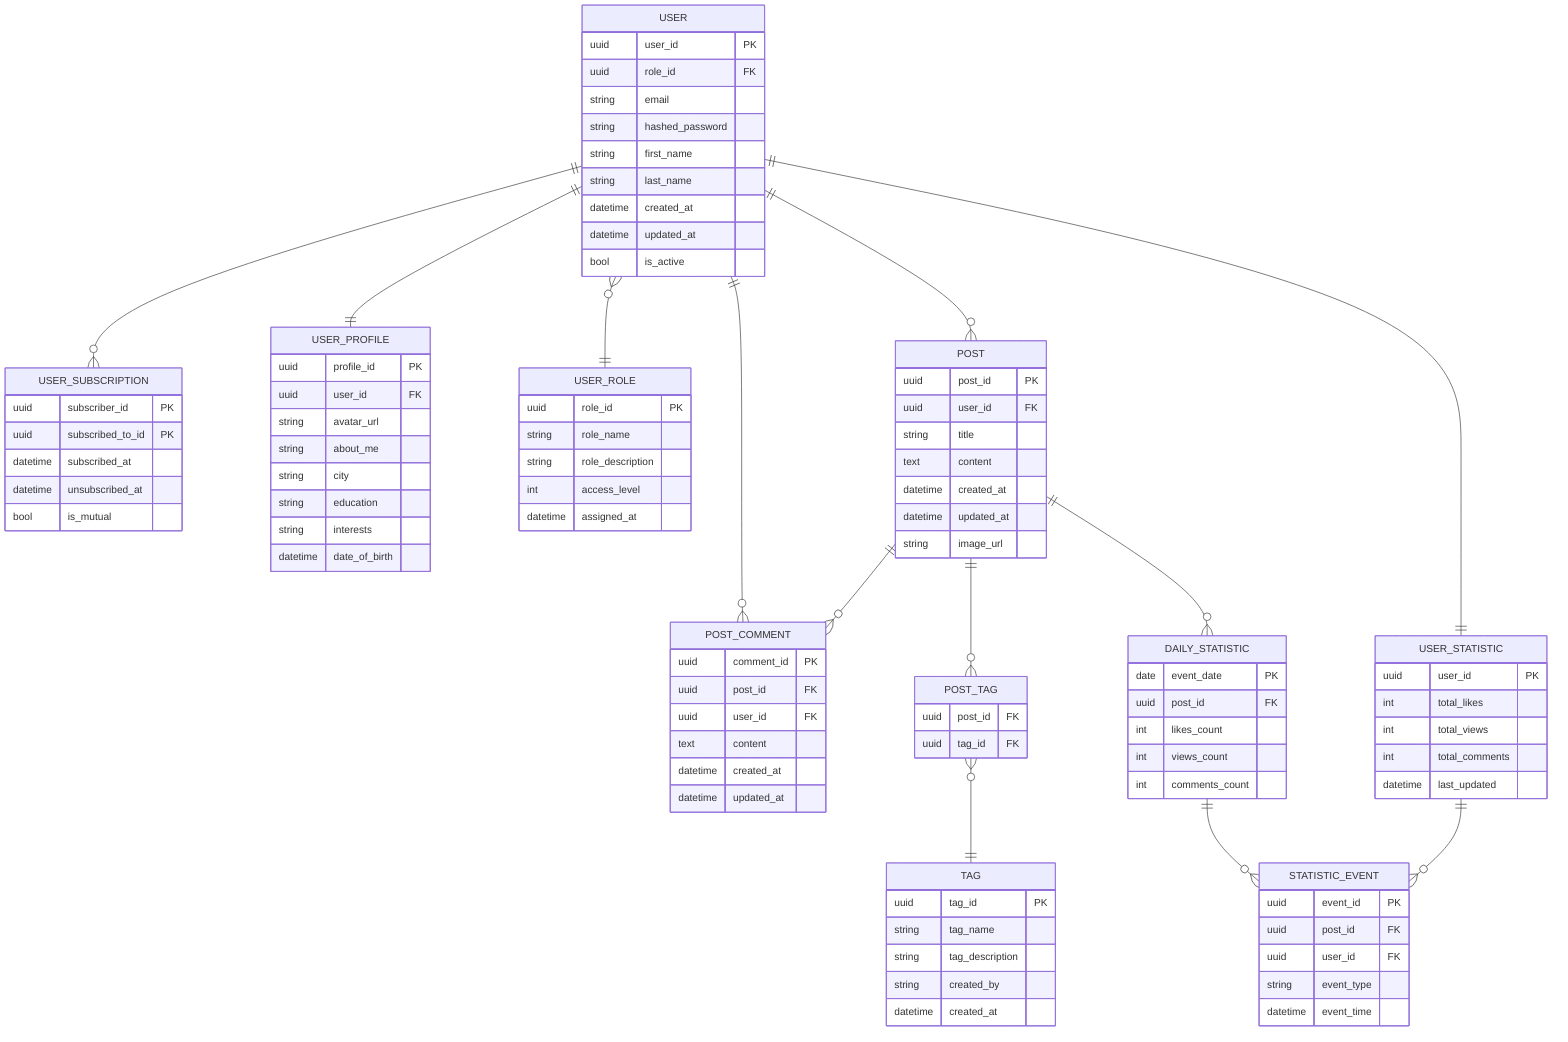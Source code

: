 erDiagram
  USER {
    uuid user_id PK
    uuid role_id FK
    string email
    string hashed_password
    string first_name
    string last_name
    datetime created_at
    datetime updated_at
    bool is_active
  }

  USER_SUBSCRIPTION {
    uuid subscriber_id PK
    uuid subscribed_to_id PK
    datetime subscribed_at
    datetime unsubscribed_at
    bool is_mutual
  }

  USER_PROFILE {
    uuid profile_id PK
    uuid user_id FK
    string avatar_url
    string about_me
    string city
    string education
    string interests
    datetime date_of_birth
  }

  USER_ROLE {
    uuid role_id PK
    string role_name
    string role_description
    int access_level
    datetime assigned_at
  }

  POST {
    uuid post_id PK
    uuid user_id FK
    string title
    text content
    datetime created_at
    datetime updated_at
    string image_url
  }

  POST_COMMENT {
    uuid comment_id PK
    uuid post_id FK
    uuid user_id FK
    text content
    datetime created_at
    datetime updated_at
  }

  TAG {
    uuid tag_id PK
    string tag_name
    string tag_description
    string created_by
    datetime created_at
  }

  POST_TAG {
    uuid post_id FK
    uuid tag_id FK
  }

  STATISTIC_EVENT {
    uuid event_id PK
    uuid post_id FK
    uuid user_id FK
    string event_type
    datetime event_time
  }

  DAILY_STATISTIC {
    date event_date PK
    uuid post_id FK
    int likes_count
    int views_count
    int comments_count
  }

  USER_STATISTIC {
    uuid user_id PK
    int total_likes
    int total_views
    int total_comments
    datetime last_updated
  }

  USER ||--o{ USER_SUBSCRIPTION : ""
  USER ||--|| USER_PROFILE : ""
  USER }o--|| USER_ROLE : ""
  USER ||--o{ POST : ""
  USER ||--o{ POST_COMMENT : ""
  POST ||--o{ POST_COMMENT : ""
  POST ||--o{ POST_TAG : ""
  POST_TAG }o--|| TAG : ""
  POST ||--o{ DAILY_STATISTIC : ""
  DAILY_STATISTIC ||--o{ STATISTIC_EVENT : ""
  USER_STATISTIC ||--o{ STATISTIC_EVENT : ""
  USER ||--|| USER_STATISTIC : ""